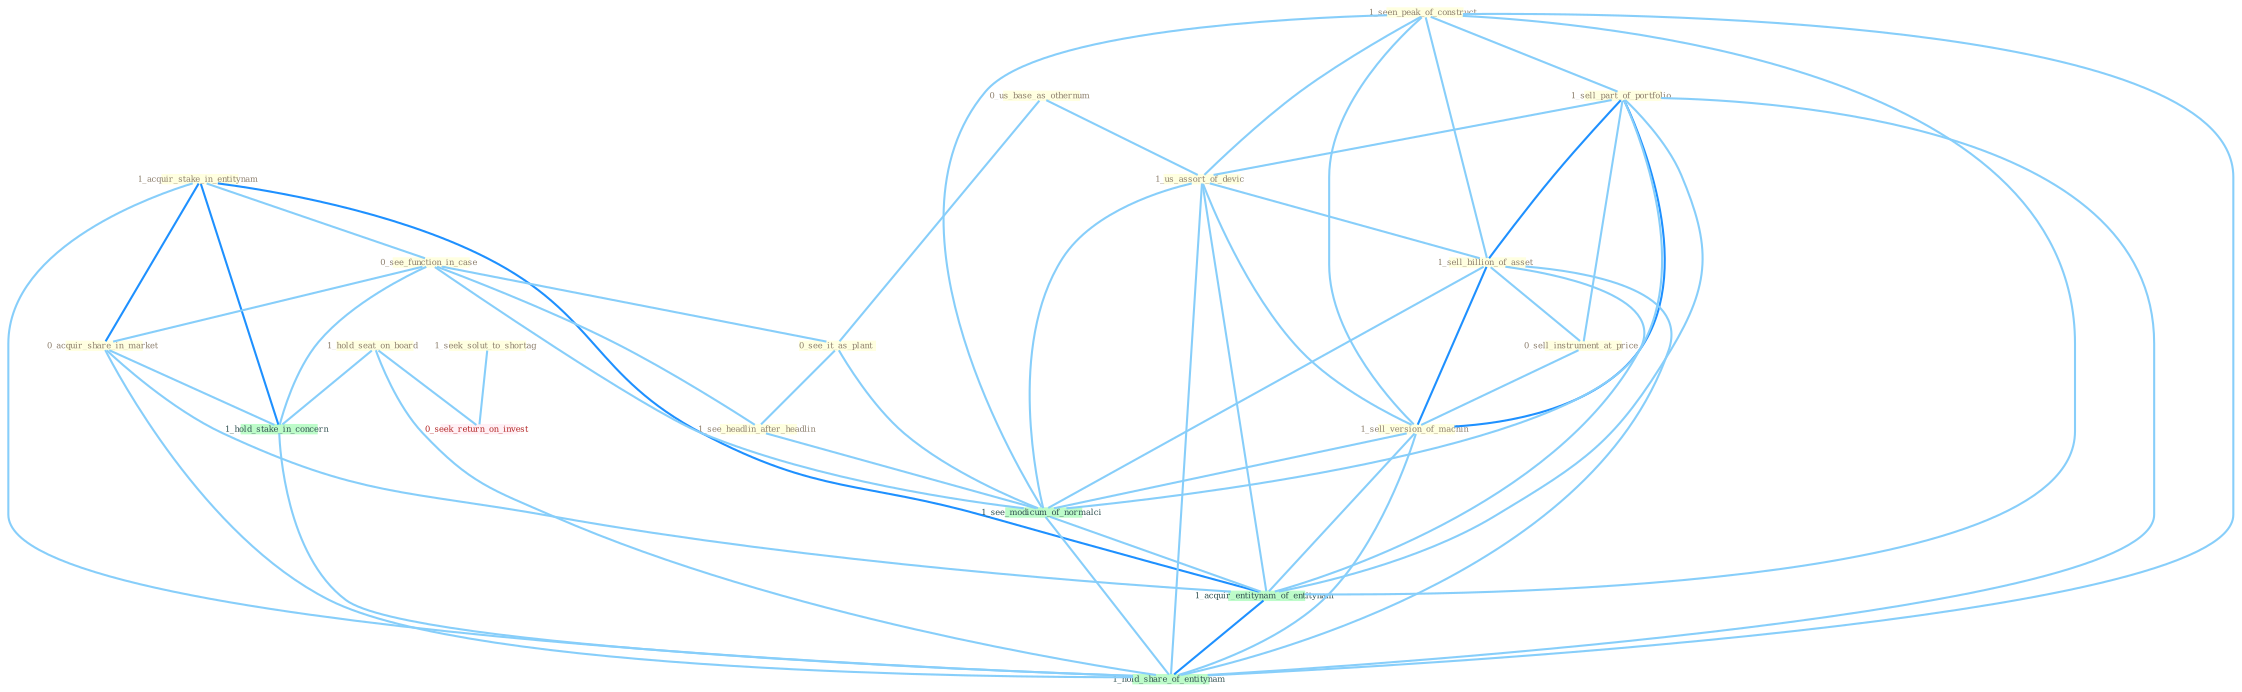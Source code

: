 Graph G{ 
    node
    [shape=polygon,style=filled,width=.5,height=.06,color="#BDFCC9",fixedsize=true,fontsize=4,
    fontcolor="#2f4f4f"];
    {node
    [color="#ffffe0", fontcolor="#8b7d6b"] "1_acquir_stake_in_entitynam " "1_hold_seat_on_board " "0_us_base_as_othernum " "1_seek_solut_to_shortag " "1_seen_peak_of_construct " "0_see_function_in_case " "0_see_it_as_plant " "0_acquir_share_in_market " "1_sell_part_of_portfolio " "1_us_assort_of_devic " "1_sell_billion_of_asset " "1_see_headlin_after_headlin " "0_sell_instrument_at_price " "1_sell_version_of_machin "}
{node [color="#fff0f5", fontcolor="#b22222"] "0_seek_return_on_invest "}
edge [color="#B0E2FF"];

	"1_acquir_stake_in_entitynam " -- "0_see_function_in_case " [w="1", color="#87cefa" ];
	"1_acquir_stake_in_entitynam " -- "0_acquir_share_in_market " [w="2", color="#1e90ff" , len=0.8];
	"1_acquir_stake_in_entitynam " -- "1_hold_stake_in_concern " [w="2", color="#1e90ff" , len=0.8];
	"1_acquir_stake_in_entitynam " -- "1_acquir_entitynam_of_entitynam " [w="2", color="#1e90ff" , len=0.8];
	"1_acquir_stake_in_entitynam " -- "1_hold_share_of_entitynam " [w="1", color="#87cefa" ];
	"1_hold_seat_on_board " -- "1_hold_stake_in_concern " [w="1", color="#87cefa" ];
	"1_hold_seat_on_board " -- "0_seek_return_on_invest " [w="1", color="#87cefa" ];
	"1_hold_seat_on_board " -- "1_hold_share_of_entitynam " [w="1", color="#87cefa" ];
	"0_us_base_as_othernum " -- "0_see_it_as_plant " [w="1", color="#87cefa" ];
	"0_us_base_as_othernum " -- "1_us_assort_of_devic " [w="1", color="#87cefa" ];
	"1_seek_solut_to_shortag " -- "0_seek_return_on_invest " [w="1", color="#87cefa" ];
	"1_seen_peak_of_construct " -- "1_sell_part_of_portfolio " [w="1", color="#87cefa" ];
	"1_seen_peak_of_construct " -- "1_us_assort_of_devic " [w="1", color="#87cefa" ];
	"1_seen_peak_of_construct " -- "1_sell_billion_of_asset " [w="1", color="#87cefa" ];
	"1_seen_peak_of_construct " -- "1_sell_version_of_machin " [w="1", color="#87cefa" ];
	"1_seen_peak_of_construct " -- "1_see_modicum_of_normalci " [w="1", color="#87cefa" ];
	"1_seen_peak_of_construct " -- "1_acquir_entitynam_of_entitynam " [w="1", color="#87cefa" ];
	"1_seen_peak_of_construct " -- "1_hold_share_of_entitynam " [w="1", color="#87cefa" ];
	"0_see_function_in_case " -- "0_see_it_as_plant " [w="1", color="#87cefa" ];
	"0_see_function_in_case " -- "0_acquir_share_in_market " [w="1", color="#87cefa" ];
	"0_see_function_in_case " -- "1_see_headlin_after_headlin " [w="1", color="#87cefa" ];
	"0_see_function_in_case " -- "1_hold_stake_in_concern " [w="1", color="#87cefa" ];
	"0_see_function_in_case " -- "1_see_modicum_of_normalci " [w="1", color="#87cefa" ];
	"0_see_it_as_plant " -- "1_see_headlin_after_headlin " [w="1", color="#87cefa" ];
	"0_see_it_as_plant " -- "1_see_modicum_of_normalci " [w="1", color="#87cefa" ];
	"0_acquir_share_in_market " -- "1_hold_stake_in_concern " [w="1", color="#87cefa" ];
	"0_acquir_share_in_market " -- "1_acquir_entitynam_of_entitynam " [w="1", color="#87cefa" ];
	"0_acquir_share_in_market " -- "1_hold_share_of_entitynam " [w="1", color="#87cefa" ];
	"1_sell_part_of_portfolio " -- "1_us_assort_of_devic " [w="1", color="#87cefa" ];
	"1_sell_part_of_portfolio " -- "1_sell_billion_of_asset " [w="2", color="#1e90ff" , len=0.8];
	"1_sell_part_of_portfolio " -- "0_sell_instrument_at_price " [w="1", color="#87cefa" ];
	"1_sell_part_of_portfolio " -- "1_sell_version_of_machin " [w="2", color="#1e90ff" , len=0.8];
	"1_sell_part_of_portfolio " -- "1_see_modicum_of_normalci " [w="1", color="#87cefa" ];
	"1_sell_part_of_portfolio " -- "1_acquir_entitynam_of_entitynam " [w="1", color="#87cefa" ];
	"1_sell_part_of_portfolio " -- "1_hold_share_of_entitynam " [w="1", color="#87cefa" ];
	"1_us_assort_of_devic " -- "1_sell_billion_of_asset " [w="1", color="#87cefa" ];
	"1_us_assort_of_devic " -- "1_sell_version_of_machin " [w="1", color="#87cefa" ];
	"1_us_assort_of_devic " -- "1_see_modicum_of_normalci " [w="1", color="#87cefa" ];
	"1_us_assort_of_devic " -- "1_acquir_entitynam_of_entitynam " [w="1", color="#87cefa" ];
	"1_us_assort_of_devic " -- "1_hold_share_of_entitynam " [w="1", color="#87cefa" ];
	"1_sell_billion_of_asset " -- "0_sell_instrument_at_price " [w="1", color="#87cefa" ];
	"1_sell_billion_of_asset " -- "1_sell_version_of_machin " [w="2", color="#1e90ff" , len=0.8];
	"1_sell_billion_of_asset " -- "1_see_modicum_of_normalci " [w="1", color="#87cefa" ];
	"1_sell_billion_of_asset " -- "1_acquir_entitynam_of_entitynam " [w="1", color="#87cefa" ];
	"1_sell_billion_of_asset " -- "1_hold_share_of_entitynam " [w="1", color="#87cefa" ];
	"1_see_headlin_after_headlin " -- "1_see_modicum_of_normalci " [w="1", color="#87cefa" ];
	"0_sell_instrument_at_price " -- "1_sell_version_of_machin " [w="1", color="#87cefa" ];
	"1_sell_version_of_machin " -- "1_see_modicum_of_normalci " [w="1", color="#87cefa" ];
	"1_sell_version_of_machin " -- "1_acquir_entitynam_of_entitynam " [w="1", color="#87cefa" ];
	"1_sell_version_of_machin " -- "1_hold_share_of_entitynam " [w="1", color="#87cefa" ];
	"1_hold_stake_in_concern " -- "1_hold_share_of_entitynam " [w="1", color="#87cefa" ];
	"1_see_modicum_of_normalci " -- "1_acquir_entitynam_of_entitynam " [w="1", color="#87cefa" ];
	"1_see_modicum_of_normalci " -- "1_hold_share_of_entitynam " [w="1", color="#87cefa" ];
	"1_acquir_entitynam_of_entitynam " -- "1_hold_share_of_entitynam " [w="2", color="#1e90ff" , len=0.8];
}